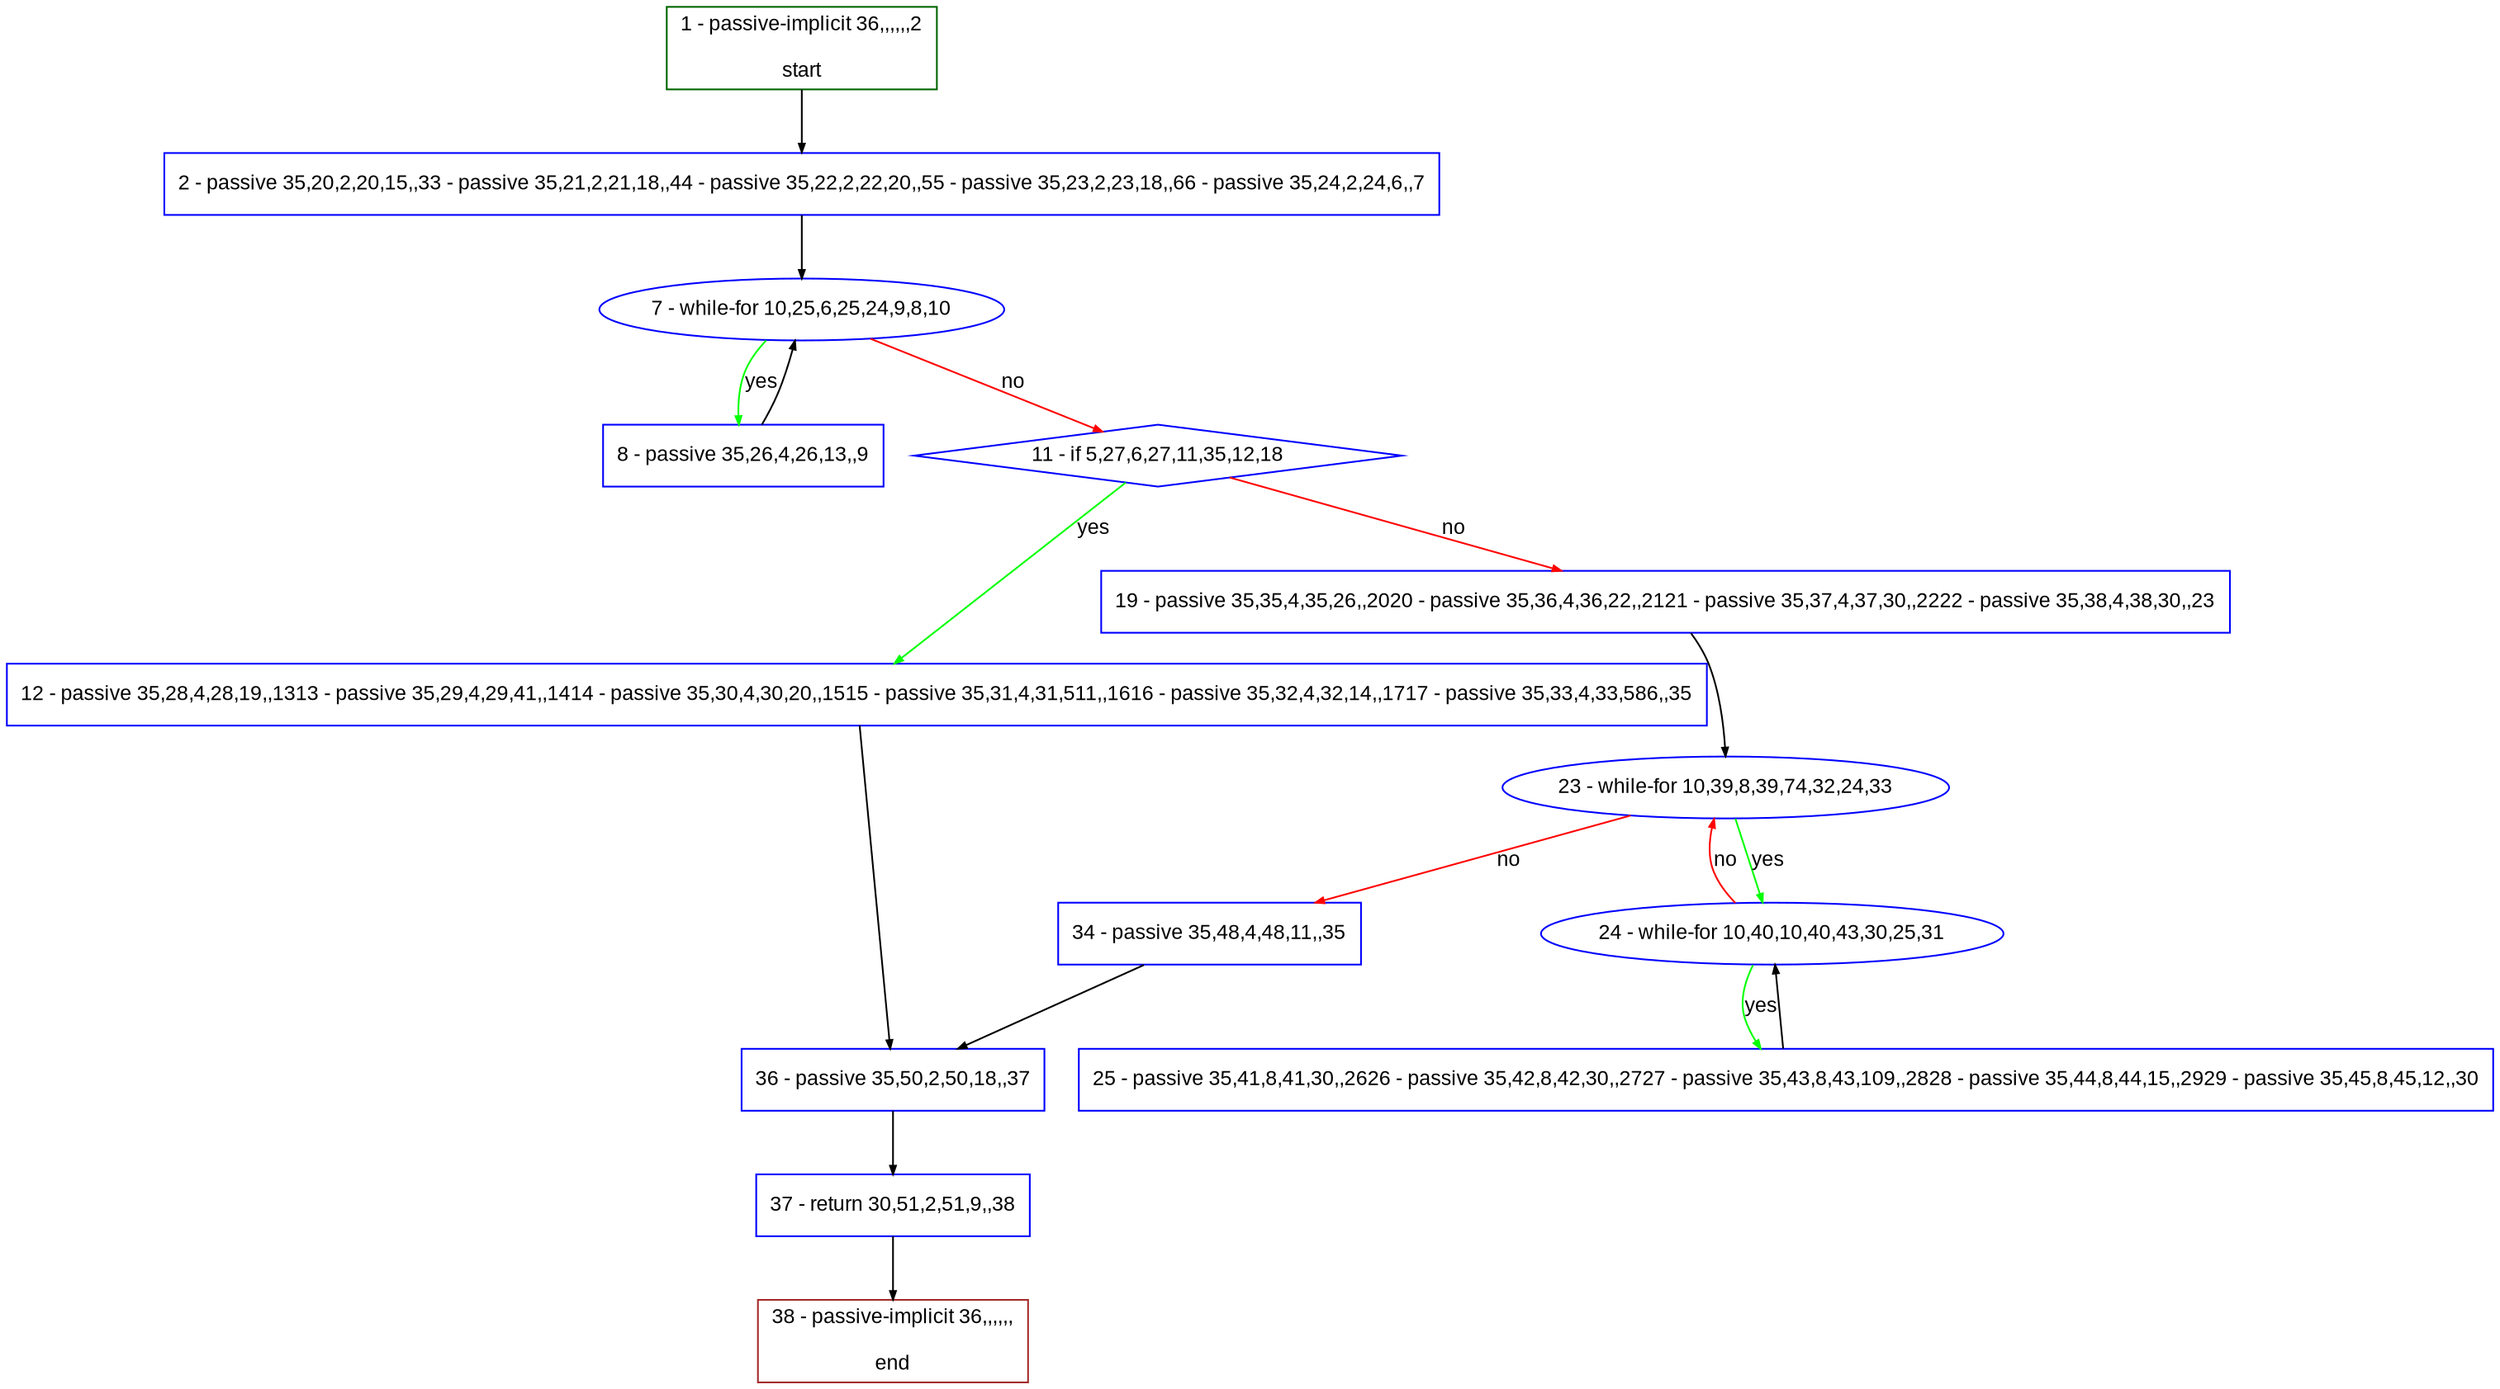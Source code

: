 digraph "" {
  graph [pack="true", label="", fontsize="12", packmode="clust", fontname="Arial", fillcolor="#FFFFCC", bgcolor="white", style="rounded,filled", compound="true"];
  node [node_initialized="no", label="", color="grey", fontsize="12", fillcolor="white", fontname="Arial", style="filled", shape="rectangle", compound="true", fixedsize="false"];
  edge [fontcolor="black", arrowhead="normal", arrowtail="none", arrowsize="0.5", ltail="", label="", color="black", fontsize="12", lhead="", fontname="Arial", dir="forward", compound="true"];
  __N1 [label="2 - passive 35,20,2,20,15,,33 - passive 35,21,2,21,18,,44 - passive 35,22,2,22,20,,55 - passive 35,23,2,23,18,,66 - passive 35,24,2,24,6,,7", color="#0000ff", fillcolor="#ffffff", style="filled", shape="box"];
  __N2 [label="1 - passive-implicit 36,,,,,,2\n\nstart", color="#006400", fillcolor="#ffffff", style="filled", shape="box"];
  __N3 [label="7 - while-for 10,25,6,25,24,9,8,10", color="#0000ff", fillcolor="#ffffff", style="filled", shape="oval"];
  __N4 [label="8 - passive 35,26,4,26,13,,9", color="#0000ff", fillcolor="#ffffff", style="filled", shape="box"];
  __N5 [label="11 - if 5,27,6,27,11,35,12,18", color="#0000ff", fillcolor="#ffffff", style="filled", shape="diamond"];
  __N6 [label="12 - passive 35,28,4,28,19,,1313 - passive 35,29,4,29,41,,1414 - passive 35,30,4,30,20,,1515 - passive 35,31,4,31,511,,1616 - passive 35,32,4,32,14,,1717 - passive 35,33,4,33,586,,35", color="#0000ff", fillcolor="#ffffff", style="filled", shape="box"];
  __N7 [label="19 - passive 35,35,4,35,26,,2020 - passive 35,36,4,36,22,,2121 - passive 35,37,4,37,30,,2222 - passive 35,38,4,38,30,,23", color="#0000ff", fillcolor="#ffffff", style="filled", shape="box"];
  __N8 [label="36 - passive 35,50,2,50,18,,37", color="#0000ff", fillcolor="#ffffff", style="filled", shape="box"];
  __N9 [label="23 - while-for 10,39,8,39,74,32,24,33", color="#0000ff", fillcolor="#ffffff", style="filled", shape="oval"];
  __N10 [label="24 - while-for 10,40,10,40,43,30,25,31", color="#0000ff", fillcolor="#ffffff", style="filled", shape="oval"];
  __N11 [label="34 - passive 35,48,4,48,11,,35", color="#0000ff", fillcolor="#ffffff", style="filled", shape="box"];
  __N12 [label="25 - passive 35,41,8,41,30,,2626 - passive 35,42,8,42,30,,2727 - passive 35,43,8,43,109,,2828 - passive 35,44,8,44,15,,2929 - passive 35,45,8,45,12,,30", color="#0000ff", fillcolor="#ffffff", style="filled", shape="box"];
  __N13 [label="37 - return 30,51,2,51,9,,38", color="#0000ff", fillcolor="#ffffff", style="filled", shape="box"];
  __N14 [label="38 - passive-implicit 36,,,,,,\n\nend", color="#a52a2a", fillcolor="#ffffff", style="filled", shape="box"];
  __N2 -> __N1 [arrowhead="normal", arrowtail="none", color="#000000", label="", dir="forward"];
  __N1 -> __N3 [arrowhead="normal", arrowtail="none", color="#000000", label="", dir="forward"];
  __N3 -> __N4 [arrowhead="normal", arrowtail="none", color="#00ff00", label="yes", dir="forward"];
  __N4 -> __N3 [arrowhead="normal", arrowtail="none", color="#000000", label="", dir="forward"];
  __N3 -> __N5 [arrowhead="normal", arrowtail="none", color="#ff0000", label="no", dir="forward"];
  __N5 -> __N6 [arrowhead="normal", arrowtail="none", color="#00ff00", label="yes", dir="forward"];
  __N5 -> __N7 [arrowhead="normal", arrowtail="none", color="#ff0000", label="no", dir="forward"];
  __N6 -> __N8 [arrowhead="normal", arrowtail="none", color="#000000", label="", dir="forward"];
  __N7 -> __N9 [arrowhead="normal", arrowtail="none", color="#000000", label="", dir="forward"];
  __N9 -> __N10 [arrowhead="normal", arrowtail="none", color="#00ff00", label="yes", dir="forward"];
  __N10 -> __N9 [arrowhead="normal", arrowtail="none", color="#ff0000", label="no", dir="forward"];
  __N9 -> __N11 [arrowhead="normal", arrowtail="none", color="#ff0000", label="no", dir="forward"];
  __N10 -> __N12 [arrowhead="normal", arrowtail="none", color="#00ff00", label="yes", dir="forward"];
  __N12 -> __N10 [arrowhead="normal", arrowtail="none", color="#000000", label="", dir="forward"];
  __N11 -> __N8 [arrowhead="normal", arrowtail="none", color="#000000", label="", dir="forward"];
  __N8 -> __N13 [arrowhead="normal", arrowtail="none", color="#000000", label="", dir="forward"];
  __N13 -> __N14 [arrowhead="normal", arrowtail="none", color="#000000", label="", dir="forward"];
}
